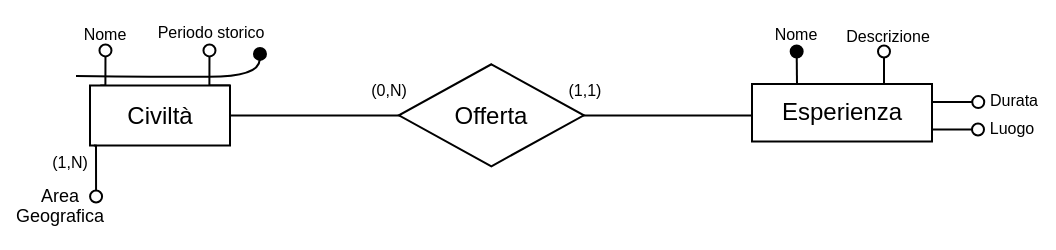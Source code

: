 <mxfile version="24.2.5" type="device">
  <diagram id="H1f4IGMbAHkTXdTSlzKE" name="Pagina-1">
    <mxGraphModel dx="766" dy="449" grid="1" gridSize="10" guides="1" tooltips="1" connect="1" arrows="1" fold="1" page="1" pageScale="1" pageWidth="827" pageHeight="1169" math="0" shadow="0">
      <root>
        <mxCell id="0" />
        <mxCell id="1" parent="0" />
        <mxCell id="xzxTmnrbmGEUuPhvzL4D-3" value="&lt;font style=&quot;font-size: 8px;&quot;&gt;Periodo storico&lt;/font&gt;" style="text;html=1;align=center;verticalAlign=middle;whiteSpace=wrap;rounded=0;" vertex="1" parent="1">
          <mxGeometry x="214.11" y="90.63" width="71" height="29" as="geometry" />
        </mxCell>
        <mxCell id="xzxTmnrbmGEUuPhvzL4D-4" value="&lt;font style=&quot;font-size: 8px;&quot;&gt;Nome&lt;/font&gt;" style="text;html=1;align=center;verticalAlign=middle;whiteSpace=wrap;rounded=0;" vertex="1" parent="1">
          <mxGeometry x="164.55" y="90.63" width="63" height="30" as="geometry" />
        </mxCell>
        <mxCell id="xzxTmnrbmGEUuPhvzL4D-6" value="&lt;span style=&quot;font-size: 8px;&quot;&gt;(0,N)&lt;/span&gt;" style="text;html=1;align=center;verticalAlign=middle;whiteSpace=wrap;rounded=1;strokeColor=none;glass=0;" vertex="1" parent="1">
          <mxGeometry x="326.99" y="131.0" width="22.5" height="6.75" as="geometry" />
        </mxCell>
        <mxCell id="xzxTmnrbmGEUuPhvzL4D-13" value="&lt;font style=&quot;font-size: 8px;&quot;&gt;(1,1)&lt;/font&gt;" style="text;html=1;align=center;verticalAlign=middle;whiteSpace=wrap;rounded=1;strokeColor=none;glass=0;" vertex="1" parent="1">
          <mxGeometry x="424.69" y="131.0" width="22.5" height="6.75" as="geometry" />
        </mxCell>
        <mxCell id="xzxTmnrbmGEUuPhvzL4D-14" style="edgeStyle=orthogonalEdgeStyle;rounded=0;orthogonalLoop=1;jettySize=auto;html=1;exitX=0.25;exitY=0;exitDx=0;exitDy=0;entryX=0.5;entryY=1;entryDx=0;entryDy=0;endArrow=oval;endFill=0;" edge="1" parent="1">
          <mxGeometry relative="1" as="geometry">
            <mxPoint x="196.74" y="115.21" as="targetPoint" />
            <mxPoint x="194.12" y="132.71" as="sourcePoint" />
          </mxGeometry>
        </mxCell>
        <mxCell id="xzxTmnrbmGEUuPhvzL4D-15" style="edgeStyle=orthogonalEdgeStyle;rounded=0;orthogonalLoop=1;jettySize=auto;html=1;exitX=1;exitY=0;exitDx=0;exitDy=0;entryX=0.25;entryY=1;entryDx=0;entryDy=0;endArrow=oval;endFill=0;" edge="1" parent="1" source="xzxTmnrbmGEUuPhvzL4D-16">
          <mxGeometry relative="1" as="geometry">
            <mxPoint x="248.74" y="115.21" as="targetPoint" />
            <mxPoint x="261.62" y="132.71" as="sourcePoint" />
          </mxGeometry>
        </mxCell>
        <mxCell id="xzxTmnrbmGEUuPhvzL4D-16" value="Civiltà" style="whiteSpace=wrap;html=1;align=center;" vertex="1" parent="1">
          <mxGeometry x="189" y="132.75" width="70" height="30" as="geometry" />
        </mxCell>
        <mxCell id="xzxTmnrbmGEUuPhvzL4D-17" value="" style="curved=1;endArrow=oval;html=1;rounded=0;entryX=0.642;entryY=0.924;entryDx=0;entryDy=0;entryPerimeter=0;endFill=1;" edge="1" parent="1">
          <mxGeometry width="50" height="50" relative="1" as="geometry">
            <mxPoint x="181.99" y="127.95" as="sourcePoint" />
            <mxPoint x="273.99" y="116.95" as="targetPoint" />
            <Array as="points">
              <mxPoint x="223.44" y="128.4" />
              <mxPoint x="273.44" y="128.4" />
            </Array>
          </mxGeometry>
        </mxCell>
        <mxCell id="xzxTmnrbmGEUuPhvzL4D-18" value="&lt;font style=&quot;font-size: 8px;&quot;&gt;(1,N)&lt;/font&gt;" style="text;html=1;align=center;verticalAlign=middle;whiteSpace=wrap;rounded=1;strokeColor=none;glass=0;" vertex="1" parent="1">
          <mxGeometry x="154" y="162.75" width="50" height="15" as="geometry" />
        </mxCell>
        <mxCell id="xzxTmnrbmGEUuPhvzL4D-19" value="&lt;p style=&quot;line-height: 70%;&quot;&gt;&lt;font style=&quot;font-size: 9px;&quot;&gt;Area Geografica&lt;/font&gt;&lt;/p&gt;" style="text;html=1;align=center;verticalAlign=middle;whiteSpace=wrap;rounded=0;" vertex="1" parent="1">
          <mxGeometry x="144" y="176.75" width="60" height="30" as="geometry" />
        </mxCell>
        <mxCell id="xzxTmnrbmGEUuPhvzL4D-20" style="edgeStyle=orthogonalEdgeStyle;rounded=0;orthogonalLoop=1;jettySize=auto;html=1;exitX=0.25;exitY=1;exitDx=0;exitDy=0;endArrow=oval;endFill=0;" edge="1" parent="1">
          <mxGeometry relative="1" as="geometry">
            <mxPoint x="190.95" y="162.75" as="sourcePoint" />
            <mxPoint x="192.04" y="188.25" as="targetPoint" />
          </mxGeometry>
        </mxCell>
        <mxCell id="xzxTmnrbmGEUuPhvzL4D-21" value="" style="endArrow=none;html=1;rounded=0;entryX=1;entryY=0.5;entryDx=0;entryDy=0;exitX=0;exitY=0.5;exitDx=0;exitDy=0;" edge="1" parent="1" target="xzxTmnrbmGEUuPhvzL4D-16">
          <mxGeometry width="50" height="50" relative="1" as="geometry">
            <mxPoint x="527.19" y="147.75" as="sourcePoint" />
            <mxPoint x="328.9" y="132.75" as="targetPoint" />
          </mxGeometry>
        </mxCell>
        <mxCell id="xzxTmnrbmGEUuPhvzL4D-24" value="Offerta" style="shape=rhombus;perimeter=rhombusPerimeter;whiteSpace=wrap;html=1;align=center;" vertex="1" parent="1">
          <mxGeometry x="343.44" y="122.13" width="92.5" height="51" as="geometry" />
        </mxCell>
        <mxCell id="xzxTmnrbmGEUuPhvzL4D-42" style="edgeStyle=orthogonalEdgeStyle;rounded=0;orthogonalLoop=1;jettySize=auto;html=1;exitX=0.25;exitY=0;exitDx=0;exitDy=0;endArrow=oval;endFill=1;" edge="1" parent="1" source="xzxTmnrbmGEUuPhvzL4D-45">
          <mxGeometry relative="1" as="geometry">
            <mxPoint x="542.333" y="115.75" as="targetPoint" />
          </mxGeometry>
        </mxCell>
        <mxCell id="xzxTmnrbmGEUuPhvzL4D-43" style="edgeStyle=orthogonalEdgeStyle;rounded=0;orthogonalLoop=1;jettySize=auto;html=1;exitX=0.75;exitY=0;exitDx=0;exitDy=0;endArrow=oval;endFill=0;" edge="1" parent="1" source="xzxTmnrbmGEUuPhvzL4D-45">
          <mxGeometry relative="1" as="geometry">
            <mxPoint x="586" y="115.75" as="targetPoint" />
          </mxGeometry>
        </mxCell>
        <mxCell id="xzxTmnrbmGEUuPhvzL4D-45" value="Esperienza" style="whiteSpace=wrap;html=1;align=center;" vertex="1" parent="1">
          <mxGeometry x="520" y="132" width="90" height="28.75" as="geometry" />
        </mxCell>
        <mxCell id="xzxTmnrbmGEUuPhvzL4D-50" value="&lt;font style=&quot;font-size: 8px;&quot;&gt;Nome&lt;/font&gt;" style="text;html=1;align=center;verticalAlign=middle;whiteSpace=wrap;rounded=1;strokeColor=none;" vertex="1" parent="1">
          <mxGeometry x="521.63" y="95.77" width="40" height="20" as="geometry" />
        </mxCell>
        <mxCell id="xzxTmnrbmGEUuPhvzL4D-51" value="&lt;font style=&quot;font-size: 8px;&quot;&gt;Descrizione&lt;/font&gt;" style="text;html=1;align=center;verticalAlign=middle;whiteSpace=wrap;rounded=1;strokeColor=none;" vertex="1" parent="1">
          <mxGeometry x="567.88" y="97" width="40" height="20" as="geometry" />
        </mxCell>
        <mxCell id="xzxTmnrbmGEUuPhvzL4D-52" value="&lt;font style=&quot;font-size: 8px;&quot;&gt;Durata&lt;/font&gt;" style="text;html=1;align=center;verticalAlign=middle;whiteSpace=wrap;rounded=1;strokeColor=none;" vertex="1" parent="1">
          <mxGeometry x="631" y="129.25" width="40" height="20" as="geometry" />
        </mxCell>
        <mxCell id="xzxTmnrbmGEUuPhvzL4D-67" value="&lt;font style=&quot;font-size: 8px;&quot;&gt;Luogo&lt;/font&gt;" style="text;html=1;align=center;verticalAlign=middle;whiteSpace=wrap;rounded=1;strokeColor=none;" vertex="1" parent="1">
          <mxGeometry x="630" y="142.75" width="40" height="20" as="geometry" />
        </mxCell>
        <mxCell id="xzxTmnrbmGEUuPhvzL4D-100" style="edgeStyle=orthogonalEdgeStyle;rounded=0;orthogonalLoop=1;jettySize=auto;html=1;exitX=1;exitY=0.5;exitDx=0;exitDy=0;endArrow=oval;endFill=0;" edge="1" parent="1">
          <mxGeometry relative="1" as="geometry">
            <mxPoint x="610" y="141.05" as="sourcePoint" />
            <mxPoint x="633.12" y="141.05" as="targetPoint" />
          </mxGeometry>
        </mxCell>
        <mxCell id="xzxTmnrbmGEUuPhvzL4D-101" style="edgeStyle=orthogonalEdgeStyle;rounded=0;orthogonalLoop=1;jettySize=auto;html=1;exitX=1;exitY=0.5;exitDx=0;exitDy=0;endArrow=oval;endFill=0;" edge="1" parent="1">
          <mxGeometry relative="1" as="geometry">
            <mxPoint x="610" y="154.75" as="sourcePoint" />
            <mxPoint x="633" y="154.75" as="targetPoint" />
            <Array as="points">
              <mxPoint x="626" y="154.75" />
            </Array>
          </mxGeometry>
        </mxCell>
      </root>
    </mxGraphModel>
  </diagram>
</mxfile>
